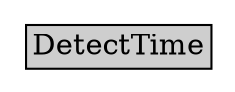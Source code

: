 digraph DetectTime {
	graph [rankdir=LR];
	node [label="\N"];
	graph [bb="0,0,104,36"];
	DetectTime [label=<<table BORDER="0" CELLBORDER="1" CELLSPACING="0"> <tr > <td BGCOLOR="#CECECE" HREF="#" TITLE="The DetectTime class is used to indicate the date and time that the event(s) producing an alert was detected by the analyzer. In the case of more than one event, it is the time that the first event was detected. (This may or may not be the same time as CreateTime; analyzers are not required to send alerts immediately upon detection). ">DetectTime</td> </tr>" %</table>>, shape=plaintext, pos="52,18", width="1.4167", height="0.5"];
}
